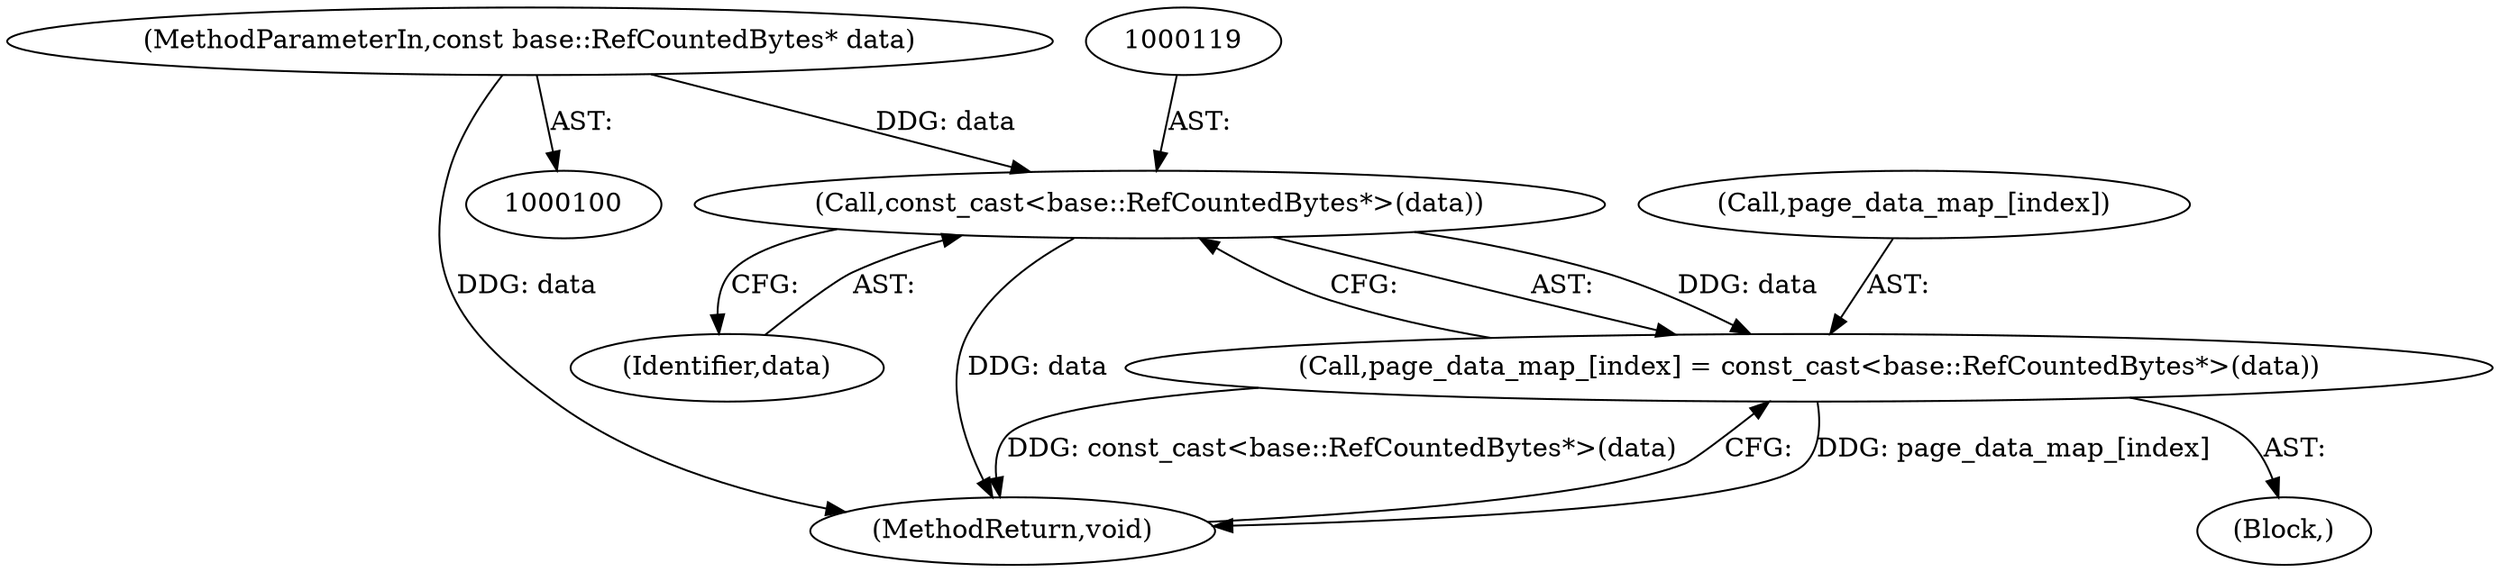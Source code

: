 digraph "0_Chrome_116d0963cadfbf55ef2ec3d13781987c4d80517a_5@pointer" {
"1000102" [label="(MethodParameterIn,const base::RefCountedBytes* data)"];
"1000118" [label="(Call,const_cast<base::RefCountedBytes*>(data))"];
"1000114" [label="(Call,page_data_map_[index] = const_cast<base::RefCountedBytes*>(data))"];
"1000115" [label="(Call,page_data_map_[index])"];
"1000114" [label="(Call,page_data_map_[index] = const_cast<base::RefCountedBytes*>(data))"];
"1000120" [label="(Identifier,data)"];
"1000103" [label="(Block,)"];
"1000102" [label="(MethodParameterIn,const base::RefCountedBytes* data)"];
"1000118" [label="(Call,const_cast<base::RefCountedBytes*>(data))"];
"1000121" [label="(MethodReturn,void)"];
"1000102" -> "1000100"  [label="AST: "];
"1000102" -> "1000121"  [label="DDG: data"];
"1000102" -> "1000118"  [label="DDG: data"];
"1000118" -> "1000114"  [label="AST: "];
"1000118" -> "1000120"  [label="CFG: "];
"1000119" -> "1000118"  [label="AST: "];
"1000120" -> "1000118"  [label="AST: "];
"1000114" -> "1000118"  [label="CFG: "];
"1000118" -> "1000121"  [label="DDG: data"];
"1000118" -> "1000114"  [label="DDG: data"];
"1000114" -> "1000103"  [label="AST: "];
"1000115" -> "1000114"  [label="AST: "];
"1000121" -> "1000114"  [label="CFG: "];
"1000114" -> "1000121"  [label="DDG: page_data_map_[index]"];
"1000114" -> "1000121"  [label="DDG: const_cast<base::RefCountedBytes*>(data)"];
}
